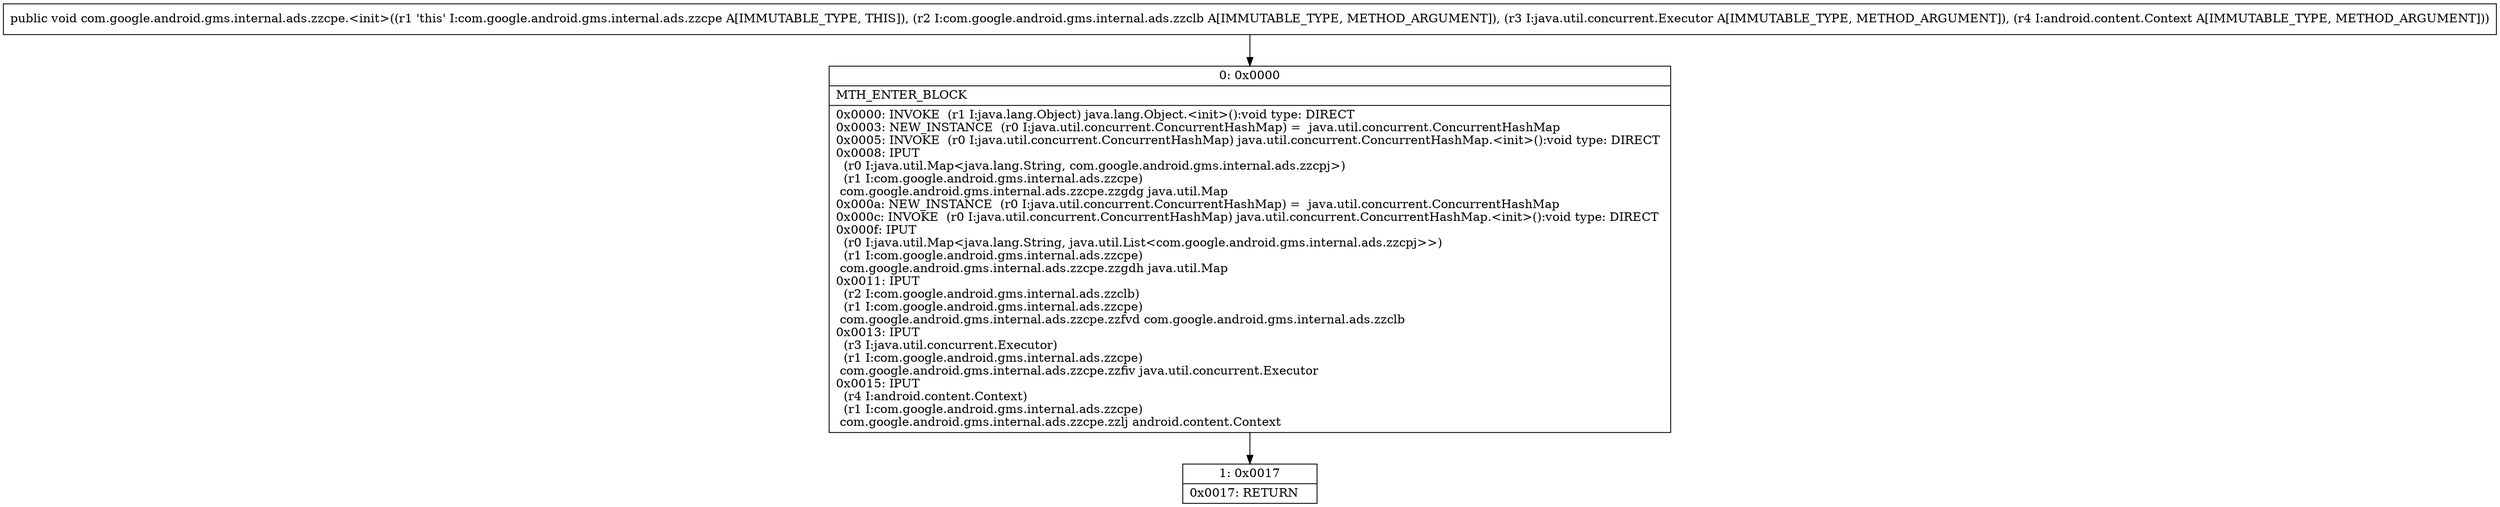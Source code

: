 digraph "CFG forcom.google.android.gms.internal.ads.zzcpe.\<init\>(Lcom\/google\/android\/gms\/internal\/ads\/zzclb;Ljava\/util\/concurrent\/Executor;Landroid\/content\/Context;)V" {
Node_0 [shape=record,label="{0\:\ 0x0000|MTH_ENTER_BLOCK\l|0x0000: INVOKE  (r1 I:java.lang.Object) java.lang.Object.\<init\>():void type: DIRECT \l0x0003: NEW_INSTANCE  (r0 I:java.util.concurrent.ConcurrentHashMap) =  java.util.concurrent.ConcurrentHashMap \l0x0005: INVOKE  (r0 I:java.util.concurrent.ConcurrentHashMap) java.util.concurrent.ConcurrentHashMap.\<init\>():void type: DIRECT \l0x0008: IPUT  \l  (r0 I:java.util.Map\<java.lang.String, com.google.android.gms.internal.ads.zzcpj\>)\l  (r1 I:com.google.android.gms.internal.ads.zzcpe)\l com.google.android.gms.internal.ads.zzcpe.zzgdg java.util.Map \l0x000a: NEW_INSTANCE  (r0 I:java.util.concurrent.ConcurrentHashMap) =  java.util.concurrent.ConcurrentHashMap \l0x000c: INVOKE  (r0 I:java.util.concurrent.ConcurrentHashMap) java.util.concurrent.ConcurrentHashMap.\<init\>():void type: DIRECT \l0x000f: IPUT  \l  (r0 I:java.util.Map\<java.lang.String, java.util.List\<com.google.android.gms.internal.ads.zzcpj\>\>)\l  (r1 I:com.google.android.gms.internal.ads.zzcpe)\l com.google.android.gms.internal.ads.zzcpe.zzgdh java.util.Map \l0x0011: IPUT  \l  (r2 I:com.google.android.gms.internal.ads.zzclb)\l  (r1 I:com.google.android.gms.internal.ads.zzcpe)\l com.google.android.gms.internal.ads.zzcpe.zzfvd com.google.android.gms.internal.ads.zzclb \l0x0013: IPUT  \l  (r3 I:java.util.concurrent.Executor)\l  (r1 I:com.google.android.gms.internal.ads.zzcpe)\l com.google.android.gms.internal.ads.zzcpe.zzfiv java.util.concurrent.Executor \l0x0015: IPUT  \l  (r4 I:android.content.Context)\l  (r1 I:com.google.android.gms.internal.ads.zzcpe)\l com.google.android.gms.internal.ads.zzcpe.zzlj android.content.Context \l}"];
Node_1 [shape=record,label="{1\:\ 0x0017|0x0017: RETURN   \l}"];
MethodNode[shape=record,label="{public void com.google.android.gms.internal.ads.zzcpe.\<init\>((r1 'this' I:com.google.android.gms.internal.ads.zzcpe A[IMMUTABLE_TYPE, THIS]), (r2 I:com.google.android.gms.internal.ads.zzclb A[IMMUTABLE_TYPE, METHOD_ARGUMENT]), (r3 I:java.util.concurrent.Executor A[IMMUTABLE_TYPE, METHOD_ARGUMENT]), (r4 I:android.content.Context A[IMMUTABLE_TYPE, METHOD_ARGUMENT])) }"];
MethodNode -> Node_0;
Node_0 -> Node_1;
}

